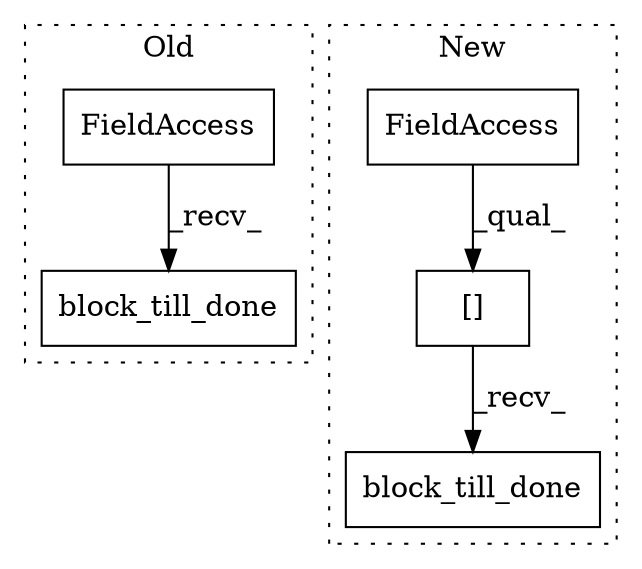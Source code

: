 digraph G {
subgraph cluster0 {
1 [label="block_till_done" a="32" s="4409" l="17" shape="box"];
5 [label="FieldAccess" a="22" s="4390" l="18" shape="box"];
label = "Old";
style="dotted";
}
subgraph cluster1 {
2 [label="[]" a="2" s="2129,2157" l="15,1" shape="box"];
3 [label="block_till_done" a="32" s="2159" l="17" shape="box"];
4 [label="FieldAccess" a="22" s="2129" l="14" shape="box"];
label = "New";
style="dotted";
}
2 -> 3 [label="_recv_"];
4 -> 2 [label="_qual_"];
5 -> 1 [label="_recv_"];
}